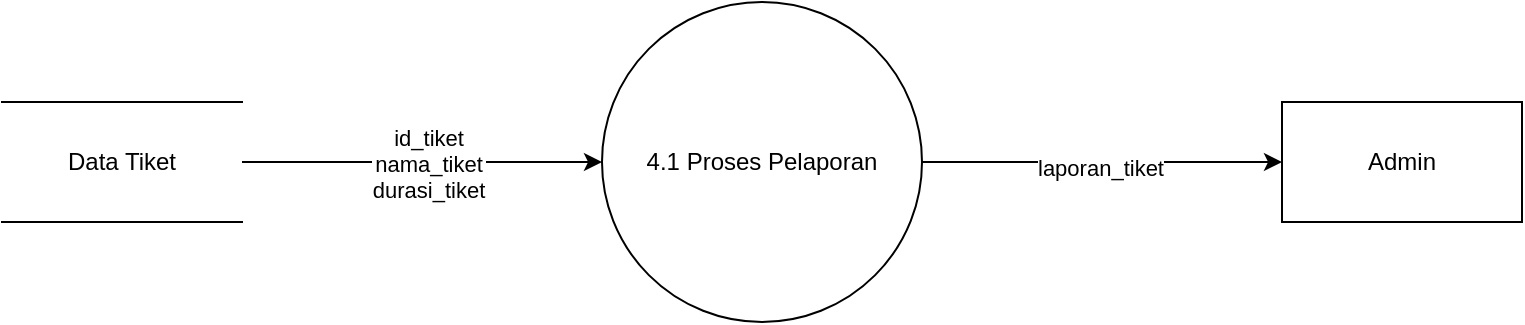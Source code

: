 <mxfile version="21.6.6" type="github">
  <diagram name="Page-1" id="0w4uvRNzErccZmE5DoYm">
    <mxGraphModel dx="1434" dy="774" grid="1" gridSize="10" guides="1" tooltips="1" connect="1" arrows="1" fold="1" page="1" pageScale="1" pageWidth="1100" pageHeight="850" math="0" shadow="0">
      <root>
        <mxCell id="0" />
        <mxCell id="1" parent="0" />
        <mxCell id="zL1TShANC0HEMnAT1-am-8" value="Admin" style="rounded=0;whiteSpace=wrap;html=1;" vertex="1" parent="1">
          <mxGeometry x="770" y="230" width="120" height="60" as="geometry" />
        </mxCell>
        <mxCell id="zL1TShANC0HEMnAT1-am-15" style="edgeStyle=orthogonalEdgeStyle;rounded=0;orthogonalLoop=1;jettySize=auto;html=1;exitX=1;exitY=0.5;exitDx=0;exitDy=0;entryX=0;entryY=0.5;entryDx=0;entryDy=0;" edge="1" parent="1" source="zL1TShANC0HEMnAT1-am-11" target="zL1TShANC0HEMnAT1-am-14">
          <mxGeometry relative="1" as="geometry" />
        </mxCell>
        <mxCell id="zL1TShANC0HEMnAT1-am-18" value="&lt;div&gt;id_tiket&lt;/div&gt;&lt;div&gt;nama_tiket&lt;/div&gt;&lt;div&gt;durasi_tiket&lt;br&gt;&lt;/div&gt;" style="edgeLabel;html=1;align=center;verticalAlign=middle;resizable=0;points=[];" vertex="1" connectable="0" parent="zL1TShANC0HEMnAT1-am-15">
          <mxGeometry x="0.033" y="-1" relative="1" as="geometry">
            <mxPoint as="offset" />
          </mxGeometry>
        </mxCell>
        <mxCell id="zL1TShANC0HEMnAT1-am-11" value="Data Tiket" style="shape=partialRectangle;whiteSpace=wrap;html=1;left=0;right=0;fillColor=none;" vertex="1" parent="1">
          <mxGeometry x="130" y="230" width="120" height="60" as="geometry" />
        </mxCell>
        <mxCell id="zL1TShANC0HEMnAT1-am-16" style="edgeStyle=orthogonalEdgeStyle;rounded=0;orthogonalLoop=1;jettySize=auto;html=1;exitX=1;exitY=0.5;exitDx=0;exitDy=0;entryX=0;entryY=0.5;entryDx=0;entryDy=0;" edge="1" parent="1" source="zL1TShANC0HEMnAT1-am-14" target="zL1TShANC0HEMnAT1-am-8">
          <mxGeometry relative="1" as="geometry" />
        </mxCell>
        <mxCell id="zL1TShANC0HEMnAT1-am-17" value="laporan_tiket" style="edgeLabel;html=1;align=center;verticalAlign=middle;resizable=0;points=[];" vertex="1" connectable="0" parent="zL1TShANC0HEMnAT1-am-16">
          <mxGeometry x="-0.011" y="-3" relative="1" as="geometry">
            <mxPoint as="offset" />
          </mxGeometry>
        </mxCell>
        <mxCell id="zL1TShANC0HEMnAT1-am-14" value="4.1 Proses Pelaporan" style="ellipse;whiteSpace=wrap;html=1;aspect=fixed;" vertex="1" parent="1">
          <mxGeometry x="430" y="180" width="160" height="160" as="geometry" />
        </mxCell>
      </root>
    </mxGraphModel>
  </diagram>
</mxfile>
